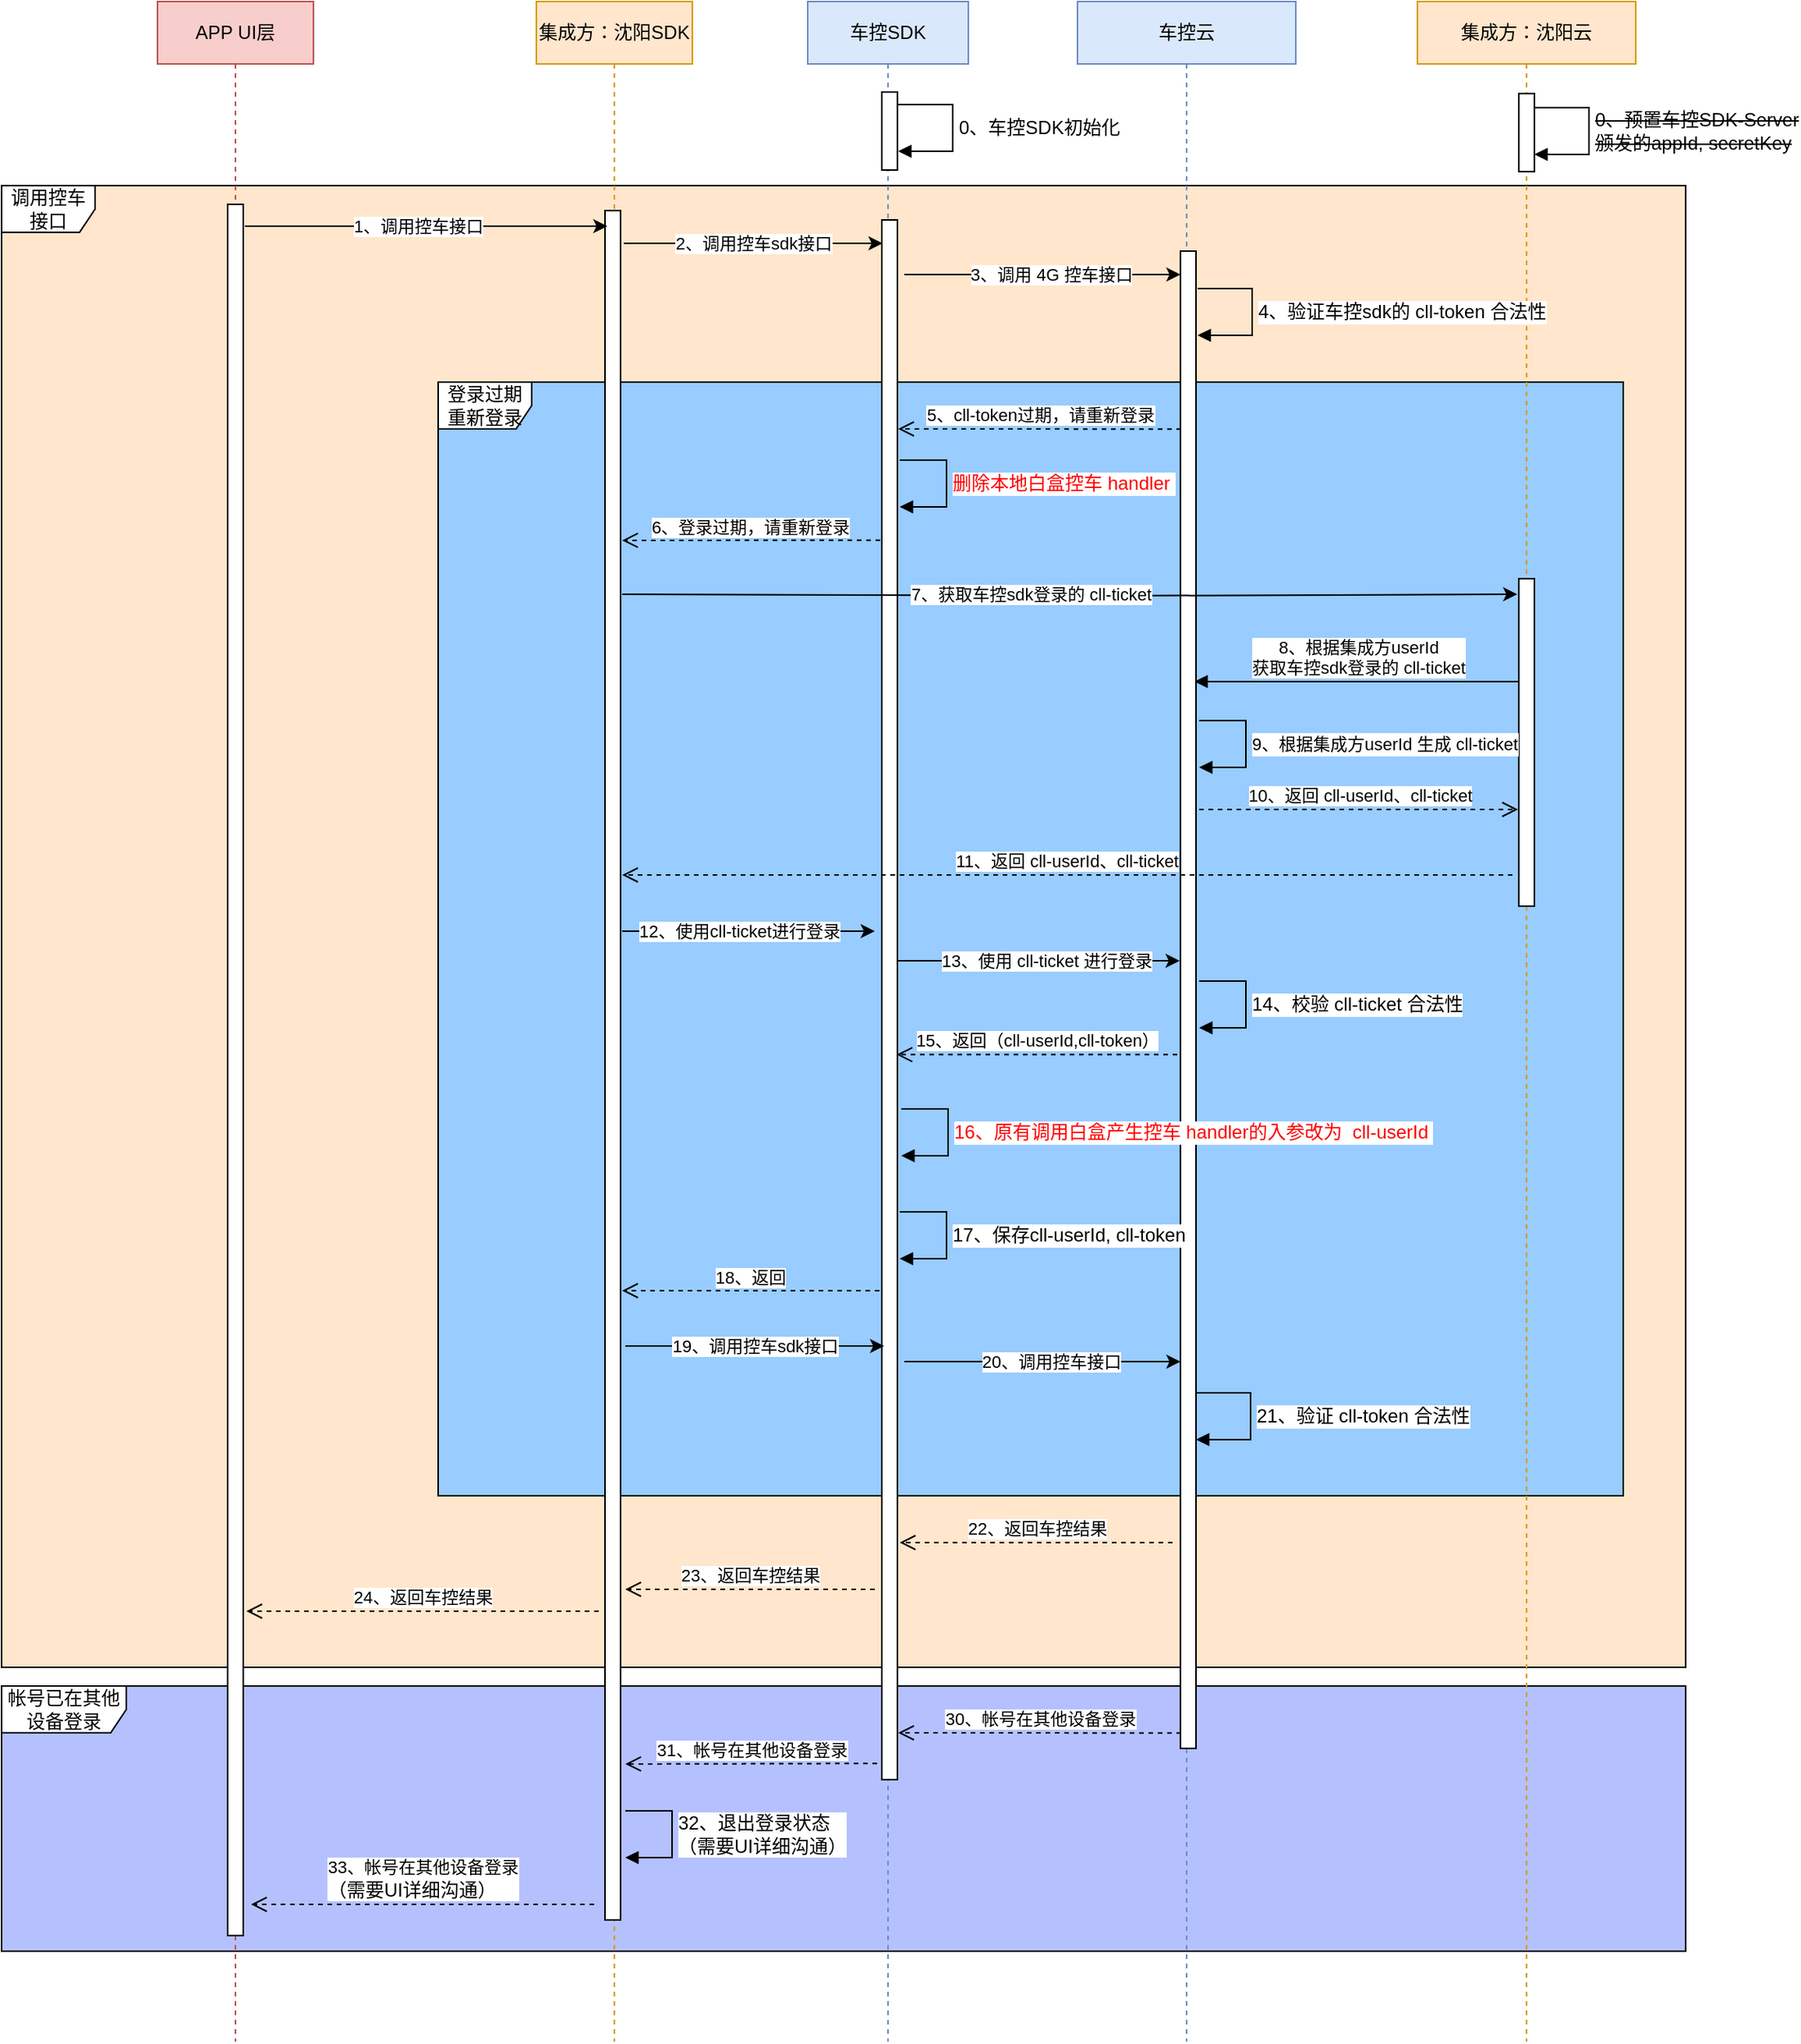 <mxfile version="25.0.3">
  <diagram name="第 1 页" id="QTjSQ-1yjxRxtxUuZA-b">
    <mxGraphModel dx="2901" dy="1267" grid="1" gridSize="10" guides="1" tooltips="1" connect="1" arrows="1" fold="1" page="1" pageScale="1" pageWidth="827" pageHeight="1169" background="#ffffff" math="0" shadow="0">
      <root>
        <mxCell id="0" />
        <mxCell id="1" parent="0" />
        <mxCell id="8SK5ZKKVVN9RepkYtSMq-7" value="调用控车接口" style="shape=umlFrame;whiteSpace=wrap;html=1;pointerEvents=0;sketch=0;strokeColor=default;align=center;verticalAlign=middle;fontFamily=Helvetica;fontSize=12;fontColor=default;fillColor=default;swimlaneFillColor=#FFE6CC;gradientColor=none;" vertex="1" parent="1">
          <mxGeometry x="-760" y="170" width="1080" height="950" as="geometry" />
        </mxCell>
        <mxCell id="8SK5ZKKVVN9RepkYtSMq-1" value="帐号已在其他设备登录" style="shape=umlFrame;whiteSpace=wrap;html=1;pointerEvents=0;sketch=0;strokeColor=default;align=center;verticalAlign=middle;fontFamily=Helvetica;fontSize=12;fontColor=default;fillColor=default;swimlaneFillColor=#B5C1FF;gradientColor=none;width=80;height=30;" vertex="1" parent="1">
          <mxGeometry x="-760" y="1132" width="1080" height="170" as="geometry" />
        </mxCell>
        <mxCell id="yadPp5fhaj876_IHCzmh-15" value="登录过期重新登录" style="shape=umlFrame;whiteSpace=wrap;html=1;pointerEvents=0;sketch=0;strokeColor=default;align=center;verticalAlign=middle;fontFamily=Helvetica;fontSize=12;fontColor=default;fillColor=default;swimlaneFillColor=#99CCFF;gradientColor=none;" parent="1" vertex="1">
          <mxGeometry x="-480" y="296" width="760" height="714" as="geometry" />
        </mxCell>
        <mxCell id="QH9AOdgC8zUdyQS9NOri-106" value="车控SDK" style="shape=umlLifeline;perimeter=lifelinePerimeter;whiteSpace=wrap;html=1;container=0;dropTarget=0;collapsible=0;recursiveResize=0;outlineConnect=0;portConstraint=eastwest;newEdgeStyle={&quot;edgeStyle&quot;:&quot;elbowEdgeStyle&quot;,&quot;elbow&quot;:&quot;vertical&quot;,&quot;curved&quot;:0,&quot;rounded&quot;:0};fillColor=#dae8fc;strokeColor=#6c8ebf;" parent="1" vertex="1">
          <mxGeometry x="-243" y="52" width="103" height="1308" as="geometry" />
        </mxCell>
        <mxCell id="QH9AOdgC8zUdyQS9NOri-4" value="集成方：沈阳SDK" style="shape=umlLifeline;perimeter=lifelinePerimeter;whiteSpace=wrap;html=1;container=0;dropTarget=0;collapsible=0;recursiveResize=0;outlineConnect=0;portConstraint=eastwest;newEdgeStyle={&quot;edgeStyle&quot;:&quot;elbowEdgeStyle&quot;,&quot;elbow&quot;:&quot;vertical&quot;,&quot;curved&quot;:0,&quot;rounded&quot;:0};fillColor=#ffe6cc;strokeColor=#d79b00;" parent="1" vertex="1">
          <mxGeometry x="-417" y="52" width="100" height="1308" as="geometry" />
        </mxCell>
        <mxCell id="QH9AOdgC8zUdyQS9NOri-5" value="" style="html=1;points=[];perimeter=orthogonalPerimeter;outlineConnect=0;targetShapes=umlLifeline;portConstraint=eastwest;newEdgeStyle={&quot;edgeStyle&quot;:&quot;elbowEdgeStyle&quot;,&quot;elbow&quot;:&quot;vertical&quot;,&quot;curved&quot;:0,&quot;rounded&quot;:0};" parent="QH9AOdgC8zUdyQS9NOri-4" vertex="1">
          <mxGeometry x="44" y="134" width="10" height="1096" as="geometry" />
        </mxCell>
        <mxCell id="QH9AOdgC8zUdyQS9NOri-7" value="8、根据集成方userId &lt;br&gt;获取车控sdk登录的 cll-ticket" style="html=1;verticalAlign=bottom;endArrow=block;edgeStyle=elbowEdgeStyle;elbow=horizontal;curved=0;rounded=0;" parent="1" edge="1">
          <mxGeometry x="0.001" relative="1" as="geometry">
            <mxPoint x="215" y="488" as="sourcePoint" />
            <Array as="points" />
            <mxPoint x="5" y="488" as="targetPoint" />
            <mxPoint as="offset" />
          </mxGeometry>
        </mxCell>
        <mxCell id="QH9AOdgC8zUdyQS9NOri-8" value="10、返回 cll-userId、cll-ticket" style="html=1;verticalAlign=bottom;endArrow=open;dashed=1;endSize=8;edgeStyle=elbowEdgeStyle;elbow=horizontal;curved=0;rounded=0;" parent="1" edge="1">
          <mxGeometry x="0.006" relative="1" as="geometry">
            <mxPoint x="212.5" y="570" as="targetPoint" />
            <Array as="points">
              <mxPoint x="93" y="570" />
            </Array>
            <mxPoint x="8" y="570" as="sourcePoint" />
            <mxPoint as="offset" />
          </mxGeometry>
        </mxCell>
        <mxCell id="QH9AOdgC8zUdyQS9NOri-9" value="车控云" style="shape=umlLifeline;perimeter=lifelinePerimeter;whiteSpace=wrap;html=1;container=0;dropTarget=0;collapsible=0;recursiveResize=0;outlineConnect=0;portConstraint=eastwest;newEdgeStyle={&quot;edgeStyle&quot;:&quot;elbowEdgeStyle&quot;,&quot;elbow&quot;:&quot;vertical&quot;,&quot;curved&quot;:0,&quot;rounded&quot;:0};fillColor=#dae8fc;strokeColor=#6c8ebf;" parent="1" vertex="1">
          <mxGeometry x="-70" y="52" width="140" height="1308" as="geometry" />
        </mxCell>
        <mxCell id="yadPp5fhaj876_IHCzmh-9" value="" style="html=1;points=[];perimeter=orthogonalPerimeter;outlineConnect=0;targetShapes=umlLifeline;portConstraint=eastwest;newEdgeStyle={&quot;edgeStyle&quot;:&quot;elbowEdgeStyle&quot;,&quot;elbow&quot;:&quot;vertical&quot;,&quot;curved&quot;:0,&quot;rounded&quot;:0};" parent="QH9AOdgC8zUdyQS9NOri-9" vertex="1">
          <mxGeometry x="66" y="160" width="10" height="960" as="geometry" />
        </mxCell>
        <mxCell id="yadPp5fhaj876_IHCzmh-6" value="" style="endArrow=classic;html=1;rounded=0;" parent="QH9AOdgC8zUdyQS9NOri-9" edge="1">
          <mxGeometry width="50" height="50" relative="1" as="geometry">
            <mxPoint x="-291" y="155" as="sourcePoint" />
            <mxPoint x="-125" y="155" as="targetPoint" />
          </mxGeometry>
        </mxCell>
        <mxCell id="yadPp5fhaj876_IHCzmh-7" value="2、调用控车sdk接口" style="edgeLabel;html=1;align=center;verticalAlign=middle;resizable=0;points=[];" parent="yadPp5fhaj876_IHCzmh-6" vertex="1" connectable="0">
          <mxGeometry x="-0.17" y="2" relative="1" as="geometry">
            <mxPoint x="14" y="2" as="offset" />
          </mxGeometry>
        </mxCell>
        <mxCell id="yadPp5fhaj876_IHCzmh-10" value="" style="endArrow=classic;html=1;rounded=0;" parent="QH9AOdgC8zUdyQS9NOri-9" edge="1">
          <mxGeometry width="50" height="50" relative="1" as="geometry">
            <mxPoint x="-111" y="175" as="sourcePoint" />
            <mxPoint x="66" y="175" as="targetPoint" />
          </mxGeometry>
        </mxCell>
        <mxCell id="yadPp5fhaj876_IHCzmh-11" value="3、调用 4G 控车接口" style="edgeLabel;html=1;align=center;verticalAlign=middle;resizable=0;points=[];" parent="yadPp5fhaj876_IHCzmh-10" vertex="1" connectable="0">
          <mxGeometry x="-0.17" y="2" relative="1" as="geometry">
            <mxPoint x="20" y="2" as="offset" />
          </mxGeometry>
        </mxCell>
        <mxCell id="yadPp5fhaj876_IHCzmh-13" value="5、cll-token过期，请重新登录" style="html=1;verticalAlign=bottom;endArrow=open;dashed=1;endSize=8;edgeStyle=elbowEdgeStyle;elbow=vertical;curved=0;rounded=0;" parent="QH9AOdgC8zUdyQS9NOri-9" edge="1">
          <mxGeometry relative="1" as="geometry">
            <mxPoint x="-115" y="274" as="targetPoint" />
            <Array as="points" />
            <mxPoint x="66.5" y="274.103" as="sourcePoint" />
          </mxGeometry>
        </mxCell>
        <mxCell id="yadPp5fhaj876_IHCzmh-14" value="6、登录过期，请重新登录" style="html=1;verticalAlign=bottom;endArrow=open;dashed=1;endSize=8;edgeStyle=elbowEdgeStyle;elbow=vertical;curved=0;rounded=0;" parent="QH9AOdgC8zUdyQS9NOri-9" edge="1">
          <mxGeometry x="0.004" relative="1" as="geometry">
            <mxPoint x="-292" y="345.24" as="targetPoint" />
            <Array as="points" />
            <mxPoint x="-126.5" y="345.333" as="sourcePoint" />
            <mxPoint as="offset" />
          </mxGeometry>
        </mxCell>
        <mxCell id="yadPp5fhaj876_IHCzmh-8" value="" style="html=1;points=[];perimeter=orthogonalPerimeter;outlineConnect=0;targetShapes=umlLifeline;portConstraint=eastwest;newEdgeStyle={&quot;edgeStyle&quot;:&quot;elbowEdgeStyle&quot;,&quot;elbow&quot;:&quot;vertical&quot;,&quot;curved&quot;:0,&quot;rounded&quot;:0};" parent="QH9AOdgC8zUdyQS9NOri-9" vertex="1">
          <mxGeometry x="-125.5" y="140" width="10" height="1000" as="geometry" />
        </mxCell>
        <mxCell id="QH9AOdgC8zUdyQS9NOri-16" value="集成方：沈阳云" style="shape=umlLifeline;perimeter=lifelinePerimeter;whiteSpace=wrap;html=1;container=0;dropTarget=0;collapsible=0;recursiveResize=0;outlineConnect=0;portConstraint=eastwest;newEdgeStyle={&quot;edgeStyle&quot;:&quot;elbowEdgeStyle&quot;,&quot;elbow&quot;:&quot;vertical&quot;,&quot;curved&quot;:0,&quot;rounded&quot;:0};fillColor=#ffe6cc;strokeColor=#d79b00;" parent="1" vertex="1">
          <mxGeometry x="148" y="52" width="140" height="1308" as="geometry" />
        </mxCell>
        <mxCell id="QH9AOdgC8zUdyQS9NOri-19" value="" style="html=1;points=[];perimeter=orthogonalPerimeter;outlineConnect=0;targetShapes=umlLifeline;portConstraint=eastwest;newEdgeStyle={&quot;edgeStyle&quot;:&quot;elbowEdgeStyle&quot;,&quot;elbow&quot;:&quot;vertical&quot;,&quot;curved&quot;:0,&quot;rounded&quot;:0};" parent="QH9AOdgC8zUdyQS9NOri-16" vertex="1">
          <mxGeometry x="65" y="59" width="10" height="50" as="geometry" />
        </mxCell>
        <mxCell id="QH9AOdgC8zUdyQS9NOri-20" value="&lt;strike&gt;0、预置车控SDK-Server&lt;/strike&gt;&lt;div&gt;&lt;strike&gt;颁发的appId, secretKey&lt;/strike&gt;&lt;/div&gt;" style="html=1;align=left;spacingLeft=2;endArrow=block;rounded=0;edgeStyle=orthogonalEdgeStyle;curved=0;rounded=0;fontFamily=Helvetica;fontSize=12;fontColor=default;" parent="QH9AOdgC8zUdyQS9NOri-16" edge="1">
          <mxGeometry relative="1" as="geometry">
            <mxPoint x="75" y="68" as="sourcePoint" />
            <Array as="points">
              <mxPoint x="110" y="68" />
              <mxPoint x="110" y="98" />
            </Array>
            <mxPoint x="75" y="98" as="targetPoint" />
          </mxGeometry>
        </mxCell>
        <mxCell id="yadPp5fhaj876_IHCzmh-1" value="" style="html=1;points=[];perimeter=orthogonalPerimeter;outlineConnect=0;targetShapes=umlLifeline;portConstraint=eastwest;newEdgeStyle={&quot;edgeStyle&quot;:&quot;elbowEdgeStyle&quot;,&quot;elbow&quot;:&quot;vertical&quot;,&quot;curved&quot;:0,&quot;rounded&quot;:0};" parent="QH9AOdgC8zUdyQS9NOri-16" vertex="1">
          <mxGeometry x="65" y="370" width="10" height="210" as="geometry" />
        </mxCell>
        <mxCell id="QH9AOdgC8zUdyQS9NOri-23" value="" style="endArrow=classic;html=1;rounded=0;" parent="1" edge="1">
          <mxGeometry width="50" height="50" relative="1" as="geometry">
            <mxPoint x="-362" y="432" as="sourcePoint" />
            <mxPoint x="212" y="432" as="targetPoint" />
            <Array as="points">
              <mxPoint x="-47" y="433" />
            </Array>
          </mxGeometry>
        </mxCell>
        <mxCell id="QH9AOdgC8zUdyQS9NOri-24" value="7、&lt;span class=&quot;lark-record-clipboard&quot; data-lark-record-format=&quot;docx/text&quot; data-lark-record-data=&quot;{&amp;quot;rootId&amp;quot;:&amp;quot;Vaa9d1ZOkorkIcx9VxlcfpXfnqd&amp;quot;,&amp;quot;text&amp;quot;:{&amp;quot;initialAttributedTexts&amp;quot;:{&amp;quot;text&amp;quot;:{&amp;quot;0&amp;quot;:&amp;quot;获取车控sdk登录的dkTicket&amp;quot;},&amp;quot;attribs&amp;quot;:{&amp;quot;0&amp;quot;:&amp;quot;*0+i&amp;quot;}},&amp;quot;apool&amp;quot;:{&amp;quot;numToAttrib&amp;quot;:{&amp;quot;0&amp;quot;:[&amp;quot;author&amp;quot;,&amp;quot;7394293787637907457&amp;quot;]},&amp;quot;nextNum&amp;quot;:1}},&amp;quot;type&amp;quot;:&amp;quot;text&amp;quot;,&amp;quot;referenceRecordMap&amp;quot;:{},&amp;quot;extra&amp;quot;:{&amp;quot;channel&amp;quot;:&amp;quot;saas&amp;quot;,&amp;quot;pasteRandomId&amp;quot;:&amp;quot;7299a024-1c3c-40be-8f7b-bb12ddabe905&amp;quot;,&amp;quot;mention_page_title&amp;quot;:{},&amp;quot;external_mention_url&amp;quot;:{}},&amp;quot;isKeepQuoteContainer&amp;quot;:false,&amp;quot;isFromCode&amp;quot;:false,&amp;quot;selection&amp;quot;:[{&amp;quot;id&amp;quot;:18,&amp;quot;type&amp;quot;:&amp;quot;text&amp;quot;,&amp;quot;selection&amp;quot;:{&amp;quot;start&amp;quot;:2,&amp;quot;end&amp;quot;:20},&amp;quot;recordId&amp;quot;:&amp;quot;RPmsdTpCJoCOWRx68wlc1dnInSe&amp;quot;}],&amp;quot;payloadMap&amp;quot;:{},&amp;quot;isCut&amp;quot;:false}&quot;&gt;&lt;/span&gt;获取车控sdk登录的 cll-ticket" style="edgeLabel;html=1;align=center;verticalAlign=middle;resizable=0;points=[];" parent="QH9AOdgC8zUdyQS9NOri-23" vertex="1" connectable="0">
          <mxGeometry x="-0.17" y="2" relative="1" as="geometry">
            <mxPoint x="24" y="1" as="offset" />
          </mxGeometry>
        </mxCell>
        <mxCell id="QH9AOdgC8zUdyQS9NOri-50" value="11、返回 cll-userId、cll-ticket" style="html=1;verticalAlign=bottom;endArrow=open;dashed=1;endSize=8;edgeStyle=elbowEdgeStyle;elbow=vertical;curved=0;rounded=0;" parent="1" edge="1">
          <mxGeometry x="0.001" relative="1" as="geometry">
            <mxPoint x="-362.0" y="612.448" as="targetPoint" />
            <Array as="points" />
            <mxPoint x="209" y="612" as="sourcePoint" />
            <mxPoint as="offset" />
          </mxGeometry>
        </mxCell>
        <mxCell id="QH9AOdgC8zUdyQS9NOri-55" value="14、校验 cll-ticket 合法性" style="html=1;align=left;spacingLeft=2;endArrow=block;rounded=0;edgeStyle=orthogonalEdgeStyle;curved=0;rounded=0;fontFamily=Helvetica;fontSize=12;fontColor=default;" parent="1" edge="1">
          <mxGeometry relative="1" as="geometry">
            <mxPoint x="8" y="680" as="sourcePoint" />
            <Array as="points">
              <mxPoint x="38" y="680" />
              <mxPoint x="38" y="710" />
            </Array>
            <mxPoint x="8" y="710" as="targetPoint" />
          </mxGeometry>
        </mxCell>
        <mxCell id="QH9AOdgC8zUdyQS9NOri-89" value="&lt;span style=&quot;font-size: 11px;&quot;&gt;9、根据集成方userId 生成 cll-ticket&lt;/span&gt;" style="html=1;align=left;spacingLeft=2;endArrow=block;rounded=0;edgeStyle=orthogonalEdgeStyle;curved=0;rounded=0;fontFamily=Helvetica;fontSize=12;fontColor=default;" parent="1" edge="1">
          <mxGeometry relative="1" as="geometry">
            <mxPoint x="8" y="513" as="sourcePoint" />
            <Array as="points">
              <mxPoint x="38" y="513" />
              <mxPoint x="38" y="543" />
            </Array>
            <mxPoint x="8" y="543" as="targetPoint" />
            <mxPoint as="offset" />
          </mxGeometry>
        </mxCell>
        <mxCell id="QH9AOdgC8zUdyQS9NOri-99" value="15、返回（cll-userId,cll-token）" style="html=1;verticalAlign=bottom;endArrow=open;dashed=1;endSize=8;edgeStyle=elbowEdgeStyle;elbow=horizontal;curved=0;rounded=0;exitX=0.3;exitY=0.32;exitDx=0;exitDy=0;exitPerimeter=0;" parent="1" edge="1">
          <mxGeometry relative="1" as="geometry">
            <mxPoint x="-186" y="727.14" as="targetPoint" />
            <Array as="points" />
            <mxPoint x="-6" y="727.08" as="sourcePoint" />
          </mxGeometry>
        </mxCell>
        <mxCell id="QH9AOdgC8zUdyQS9NOri-107" value="" style="endArrow=classic;html=1;rounded=0;" parent="1" edge="1">
          <mxGeometry width="50" height="50" relative="1" as="geometry">
            <mxPoint x="-362" y="648" as="sourcePoint" />
            <mxPoint x="-200" y="648" as="targetPoint" />
          </mxGeometry>
        </mxCell>
        <mxCell id="QH9AOdgC8zUdyQS9NOri-108" value="12、使用cll-ticket进行登录" style="edgeLabel;html=1;align=center;verticalAlign=middle;resizable=0;points=[];" parent="QH9AOdgC8zUdyQS9NOri-107" vertex="1" connectable="0">
          <mxGeometry x="-0.17" y="2" relative="1" as="geometry">
            <mxPoint x="8" y="2" as="offset" />
          </mxGeometry>
        </mxCell>
        <mxCell id="QH9AOdgC8zUdyQS9NOri-112" value="18、返回" style="html=1;verticalAlign=bottom;endArrow=open;dashed=1;endSize=8;edgeStyle=elbowEdgeStyle;elbow=vertical;curved=0;rounded=0;" parent="1" edge="1">
          <mxGeometry relative="1" as="geometry">
            <mxPoint x="-362" y="878" as="targetPoint" />
            <Array as="points" />
            <mxPoint x="-197" y="878.5" as="sourcePoint" />
          </mxGeometry>
        </mxCell>
        <mxCell id="yadPp5fhaj876_IHCzmh-2" value="" style="endArrow=classic;html=1;rounded=0;" parent="1" edge="1">
          <mxGeometry width="50" height="50" relative="1" as="geometry">
            <mxPoint x="-186" y="667" as="sourcePoint" />
            <mxPoint x="-4.5" y="667" as="targetPoint" />
          </mxGeometry>
        </mxCell>
        <mxCell id="yadPp5fhaj876_IHCzmh-3" value="13、使用 cll-ticket 进行登录" style="edgeLabel;html=1;align=center;verticalAlign=middle;resizable=0;points=[];" parent="yadPp5fhaj876_IHCzmh-2" vertex="1" connectable="0">
          <mxGeometry x="-0.17" y="2" relative="1" as="geometry">
            <mxPoint x="20" y="2" as="offset" />
          </mxGeometry>
        </mxCell>
        <mxCell id="yadPp5fhaj876_IHCzmh-4" value="17、保存cll-userId, cll-token" style="html=1;align=left;spacingLeft=2;endArrow=block;rounded=0;edgeStyle=orthogonalEdgeStyle;curved=0;rounded=0;fontFamily=Helvetica;fontSize=12;fontColor=default;" parent="1" edge="1">
          <mxGeometry relative="1" as="geometry">
            <mxPoint x="-184" y="828" as="sourcePoint" />
            <Array as="points">
              <mxPoint x="-154" y="828" />
              <mxPoint x="-154" y="858" />
            </Array>
            <mxPoint x="-184" y="858" as="targetPoint" />
            <mxPoint as="offset" />
          </mxGeometry>
        </mxCell>
        <mxCell id="yadPp5fhaj876_IHCzmh-16" value="4、验证车控sdk的 cll-token 合法性" style="html=1;align=left;spacingLeft=2;endArrow=block;rounded=0;edgeStyle=orthogonalEdgeStyle;curved=0;rounded=0;fontFamily=Helvetica;fontSize=12;fontColor=default;" parent="1" edge="1">
          <mxGeometry relative="1" as="geometry">
            <mxPoint x="7" y="236" as="sourcePoint" />
            <Array as="points">
              <mxPoint x="42" y="236" />
              <mxPoint x="42" y="266" />
            </Array>
            <mxPoint x="7" y="266" as="targetPoint" />
            <mxPoint as="offset" />
          </mxGeometry>
        </mxCell>
        <mxCell id="yadPp5fhaj876_IHCzmh-19" value="" style="endArrow=classic;html=1;rounded=0;" parent="1" edge="1">
          <mxGeometry width="50" height="50" relative="1" as="geometry">
            <mxPoint x="-360" y="914" as="sourcePoint" />
            <mxPoint x="-194" y="914" as="targetPoint" />
          </mxGeometry>
        </mxCell>
        <mxCell id="yadPp5fhaj876_IHCzmh-20" value="19、调用控车sdk接口" style="edgeLabel;html=1;align=center;verticalAlign=middle;resizable=0;points=[];" parent="yadPp5fhaj876_IHCzmh-19" vertex="1" connectable="0">
          <mxGeometry x="-0.17" y="2" relative="1" as="geometry">
            <mxPoint x="14" y="2" as="offset" />
          </mxGeometry>
        </mxCell>
        <mxCell id="yadPp5fhaj876_IHCzmh-21" value="" style="endArrow=classic;html=1;rounded=0;" parent="1" edge="1">
          <mxGeometry width="50" height="50" relative="1" as="geometry">
            <mxPoint x="-181" y="924" as="sourcePoint" />
            <mxPoint x="-4" y="924" as="targetPoint" />
          </mxGeometry>
        </mxCell>
        <mxCell id="yadPp5fhaj876_IHCzmh-22" value="20、调用控车接口" style="edgeLabel;html=1;align=center;verticalAlign=middle;resizable=0;points=[];" parent="yadPp5fhaj876_IHCzmh-21" vertex="1" connectable="0">
          <mxGeometry x="-0.17" y="2" relative="1" as="geometry">
            <mxPoint x="20" y="2" as="offset" />
          </mxGeometry>
        </mxCell>
        <mxCell id="yadPp5fhaj876_IHCzmh-23" value="21、验证 cll-token 合法性" style="html=1;align=left;spacingLeft=2;endArrow=block;rounded=0;edgeStyle=orthogonalEdgeStyle;curved=0;rounded=0;fontFamily=Helvetica;fontSize=12;fontColor=default;" parent="1" edge="1">
          <mxGeometry relative="1" as="geometry">
            <mxPoint x="6" y="944" as="sourcePoint" />
            <Array as="points">
              <mxPoint x="41" y="944" />
              <mxPoint x="41" y="974" />
            </Array>
            <mxPoint x="6" y="974" as="targetPoint" />
            <mxPoint as="offset" />
          </mxGeometry>
        </mxCell>
        <mxCell id="yadPp5fhaj876_IHCzmh-25" value="22、返回车控结果" style="html=1;verticalAlign=bottom;endArrow=open;dashed=1;endSize=8;edgeStyle=elbowEdgeStyle;elbow=vertical;curved=0;rounded=0;" parent="1" edge="1">
          <mxGeometry relative="1" as="geometry">
            <mxPoint x="-184" y="1040" as="targetPoint" />
            <Array as="points" />
            <mxPoint x="-9" y="1040" as="sourcePoint" />
          </mxGeometry>
        </mxCell>
        <mxCell id="yadPp5fhaj876_IHCzmh-26" value="23、返回车控结果" style="html=1;verticalAlign=bottom;endArrow=open;dashed=1;endSize=8;edgeStyle=elbowEdgeStyle;elbow=vertical;curved=0;rounded=0;" parent="1" edge="1">
          <mxGeometry relative="1" as="geometry">
            <mxPoint x="-360" y="1070" as="targetPoint" />
            <Array as="points" />
            <mxPoint x="-200" y="1070" as="sourcePoint" />
          </mxGeometry>
        </mxCell>
        <mxCell id="yadPp5fhaj876_IHCzmh-28" value="APP UI层" style="shape=umlLifeline;perimeter=lifelinePerimeter;whiteSpace=wrap;html=1;container=0;dropTarget=0;collapsible=0;recursiveResize=0;outlineConnect=0;portConstraint=eastwest;newEdgeStyle={&quot;edgeStyle&quot;:&quot;elbowEdgeStyle&quot;,&quot;elbow&quot;:&quot;vertical&quot;,&quot;curved&quot;:0,&quot;rounded&quot;:0};fillColor=#f8cecc;strokeColor=#b85450;" parent="1" vertex="1">
          <mxGeometry x="-660" y="52" width="100" height="1308" as="geometry" />
        </mxCell>
        <mxCell id="yadPp5fhaj876_IHCzmh-29" value="" style="html=1;points=[];perimeter=orthogonalPerimeter;outlineConnect=0;targetShapes=umlLifeline;portConstraint=eastwest;newEdgeStyle={&quot;edgeStyle&quot;:&quot;elbowEdgeStyle&quot;,&quot;elbow&quot;:&quot;vertical&quot;,&quot;curved&quot;:0,&quot;rounded&quot;:0};" parent="yadPp5fhaj876_IHCzmh-28" vertex="1">
          <mxGeometry x="45" y="130" width="10" height="1110" as="geometry" />
        </mxCell>
        <mxCell id="yadPp5fhaj876_IHCzmh-30" value="" style="endArrow=classic;html=1;rounded=0;" parent="1" edge="1">
          <mxGeometry width="50" height="50" relative="1" as="geometry">
            <mxPoint x="-604" y="196" as="sourcePoint" />
            <mxPoint x="-371.5" y="196" as="targetPoint" />
          </mxGeometry>
        </mxCell>
        <mxCell id="yadPp5fhaj876_IHCzmh-31" value="1、调用控车接口" style="edgeLabel;html=1;align=center;verticalAlign=middle;resizable=0;points=[];" parent="yadPp5fhaj876_IHCzmh-30" vertex="1" connectable="0">
          <mxGeometry x="-0.17" y="2" relative="1" as="geometry">
            <mxPoint x="14" y="2" as="offset" />
          </mxGeometry>
        </mxCell>
        <mxCell id="yadPp5fhaj876_IHCzmh-32" value="24、返回车控结果" style="html=1;verticalAlign=bottom;endArrow=open;dashed=1;endSize=8;edgeStyle=elbowEdgeStyle;elbow=vertical;curved=0;rounded=0;" parent="1" edge="1">
          <mxGeometry relative="1" as="geometry">
            <mxPoint x="-603" y="1084" as="targetPoint" />
            <Array as="points" />
            <mxPoint x="-377" y="1084" as="sourcePoint" />
          </mxGeometry>
        </mxCell>
        <mxCell id="O7aSLrCw04hBj_t3Q5xS-1" value="0、车控SDK初始化" style="html=1;align=left;spacingLeft=2;endArrow=block;rounded=0;edgeStyle=orthogonalEdgeStyle;curved=0;rounded=0;fontFamily=Helvetica;fontSize=12;fontColor=default;" parent="1" edge="1">
          <mxGeometry relative="1" as="geometry">
            <mxPoint x="-185.5" y="118" as="sourcePoint" />
            <Array as="points">
              <mxPoint x="-150" y="118" />
              <mxPoint x="-150" y="148" />
            </Array>
            <mxPoint x="-185" y="148" as="targetPoint" />
            <mxPoint as="offset" />
          </mxGeometry>
        </mxCell>
        <mxCell id="O7aSLrCw04hBj_t3Q5xS-3" value="&lt;font color=&quot;#ff0000&quot;&gt;16、原有调用白盒产生控车 handler的入参改为&amp;nbsp; cll-userId&amp;nbsp;&lt;/font&gt;" style="html=1;align=left;spacingLeft=2;endArrow=block;rounded=0;edgeStyle=orthogonalEdgeStyle;curved=0;rounded=0;fontFamily=Helvetica;fontSize=12;fontColor=default;" parent="1" edge="1">
          <mxGeometry relative="1" as="geometry">
            <mxPoint x="-183" y="762" as="sourcePoint" />
            <Array as="points">
              <mxPoint x="-153" y="762" />
              <mxPoint x="-153" y="792" />
            </Array>
            <mxPoint x="-183" y="792" as="targetPoint" />
            <mxPoint as="offset" />
          </mxGeometry>
        </mxCell>
        <mxCell id="hIdu43vStKZ2keqB-AMn-2" value="&lt;font color=&quot;#ff0000&quot;&gt;删除本地白盒控车 handler&amp;nbsp;&lt;/font&gt;" style="html=1;align=left;spacingLeft=2;endArrow=block;rounded=0;edgeStyle=orthogonalEdgeStyle;curved=0;rounded=0;fontFamily=Helvetica;fontSize=12;fontColor=default;" parent="1" edge="1">
          <mxGeometry relative="1" as="geometry">
            <mxPoint x="-184" y="346" as="sourcePoint" />
            <Array as="points">
              <mxPoint x="-154" y="346" />
              <mxPoint x="-154" y="376" />
            </Array>
            <mxPoint x="-184" y="376" as="targetPoint" />
            <mxPoint as="offset" />
          </mxGeometry>
        </mxCell>
        <mxCell id="8SK5ZKKVVN9RepkYtSMq-2" value="30、帐号在其他设备登录" style="html=1;verticalAlign=bottom;endArrow=open;dashed=1;endSize=8;edgeStyle=elbowEdgeStyle;elbow=vertical;curved=0;rounded=0;" edge="1" parent="1">
          <mxGeometry relative="1" as="geometry">
            <mxPoint x="-185" y="1162" as="targetPoint" />
            <Array as="points" />
            <mxPoint x="-3.5" y="1162.103" as="sourcePoint" />
          </mxGeometry>
        </mxCell>
        <mxCell id="8SK5ZKKVVN9RepkYtSMq-3" value="31、帐号在其他设备登录" style="html=1;verticalAlign=bottom;endArrow=open;dashed=1;endSize=8;edgeStyle=elbowEdgeStyle;elbow=vertical;curved=0;rounded=0;" edge="1" parent="1">
          <mxGeometry relative="1" as="geometry">
            <mxPoint x="-360" y="1182" as="targetPoint" />
            <Array as="points" />
            <mxPoint x="-198.5" y="1181.603" as="sourcePoint" />
          </mxGeometry>
        </mxCell>
        <mxCell id="8SK5ZKKVVN9RepkYtSMq-5" value="32、退出登录状态&lt;div&gt;（需要UI详细沟通）&lt;/div&gt;" style="html=1;align=left;spacingLeft=2;endArrow=block;rounded=0;edgeStyle=orthogonalEdgeStyle;curved=0;rounded=0;fontFamily=Helvetica;fontSize=12;fontColor=default;" edge="1" parent="1">
          <mxGeometry relative="1" as="geometry">
            <mxPoint x="-360" y="1212" as="sourcePoint" />
            <Array as="points">
              <mxPoint x="-330" y="1212" />
              <mxPoint x="-330" y="1242" />
            </Array>
            <mxPoint x="-360" y="1242" as="targetPoint" />
            <mxPoint as="offset" />
          </mxGeometry>
        </mxCell>
        <mxCell id="8SK5ZKKVVN9RepkYtSMq-6" value="33、帐号在其他设备登录&lt;div style=&quot;font-size: 12px; text-align: left;&quot;&gt;（需要UI详细沟通）&lt;/div&gt;" style="html=1;verticalAlign=bottom;endArrow=open;dashed=1;endSize=8;edgeStyle=elbowEdgeStyle;elbow=vertical;curved=0;rounded=0;" edge="1" parent="1">
          <mxGeometry relative="1" as="geometry">
            <mxPoint x="-600" y="1272.4" as="targetPoint" />
            <Array as="points" />
            <mxPoint x="-380" y="1272" as="sourcePoint" />
          </mxGeometry>
        </mxCell>
        <mxCell id="8SK5ZKKVVN9RepkYtSMq-8" value="" style="html=1;points=[];perimeter=orthogonalPerimeter;outlineConnect=0;targetShapes=umlLifeline;portConstraint=eastwest;newEdgeStyle={&quot;edgeStyle&quot;:&quot;elbowEdgeStyle&quot;,&quot;elbow&quot;:&quot;vertical&quot;,&quot;curved&quot;:0,&quot;rounded&quot;:0};" vertex="1" parent="1">
          <mxGeometry x="-195.5" y="110" width="10" height="50" as="geometry" />
        </mxCell>
      </root>
    </mxGraphModel>
  </diagram>
</mxfile>
